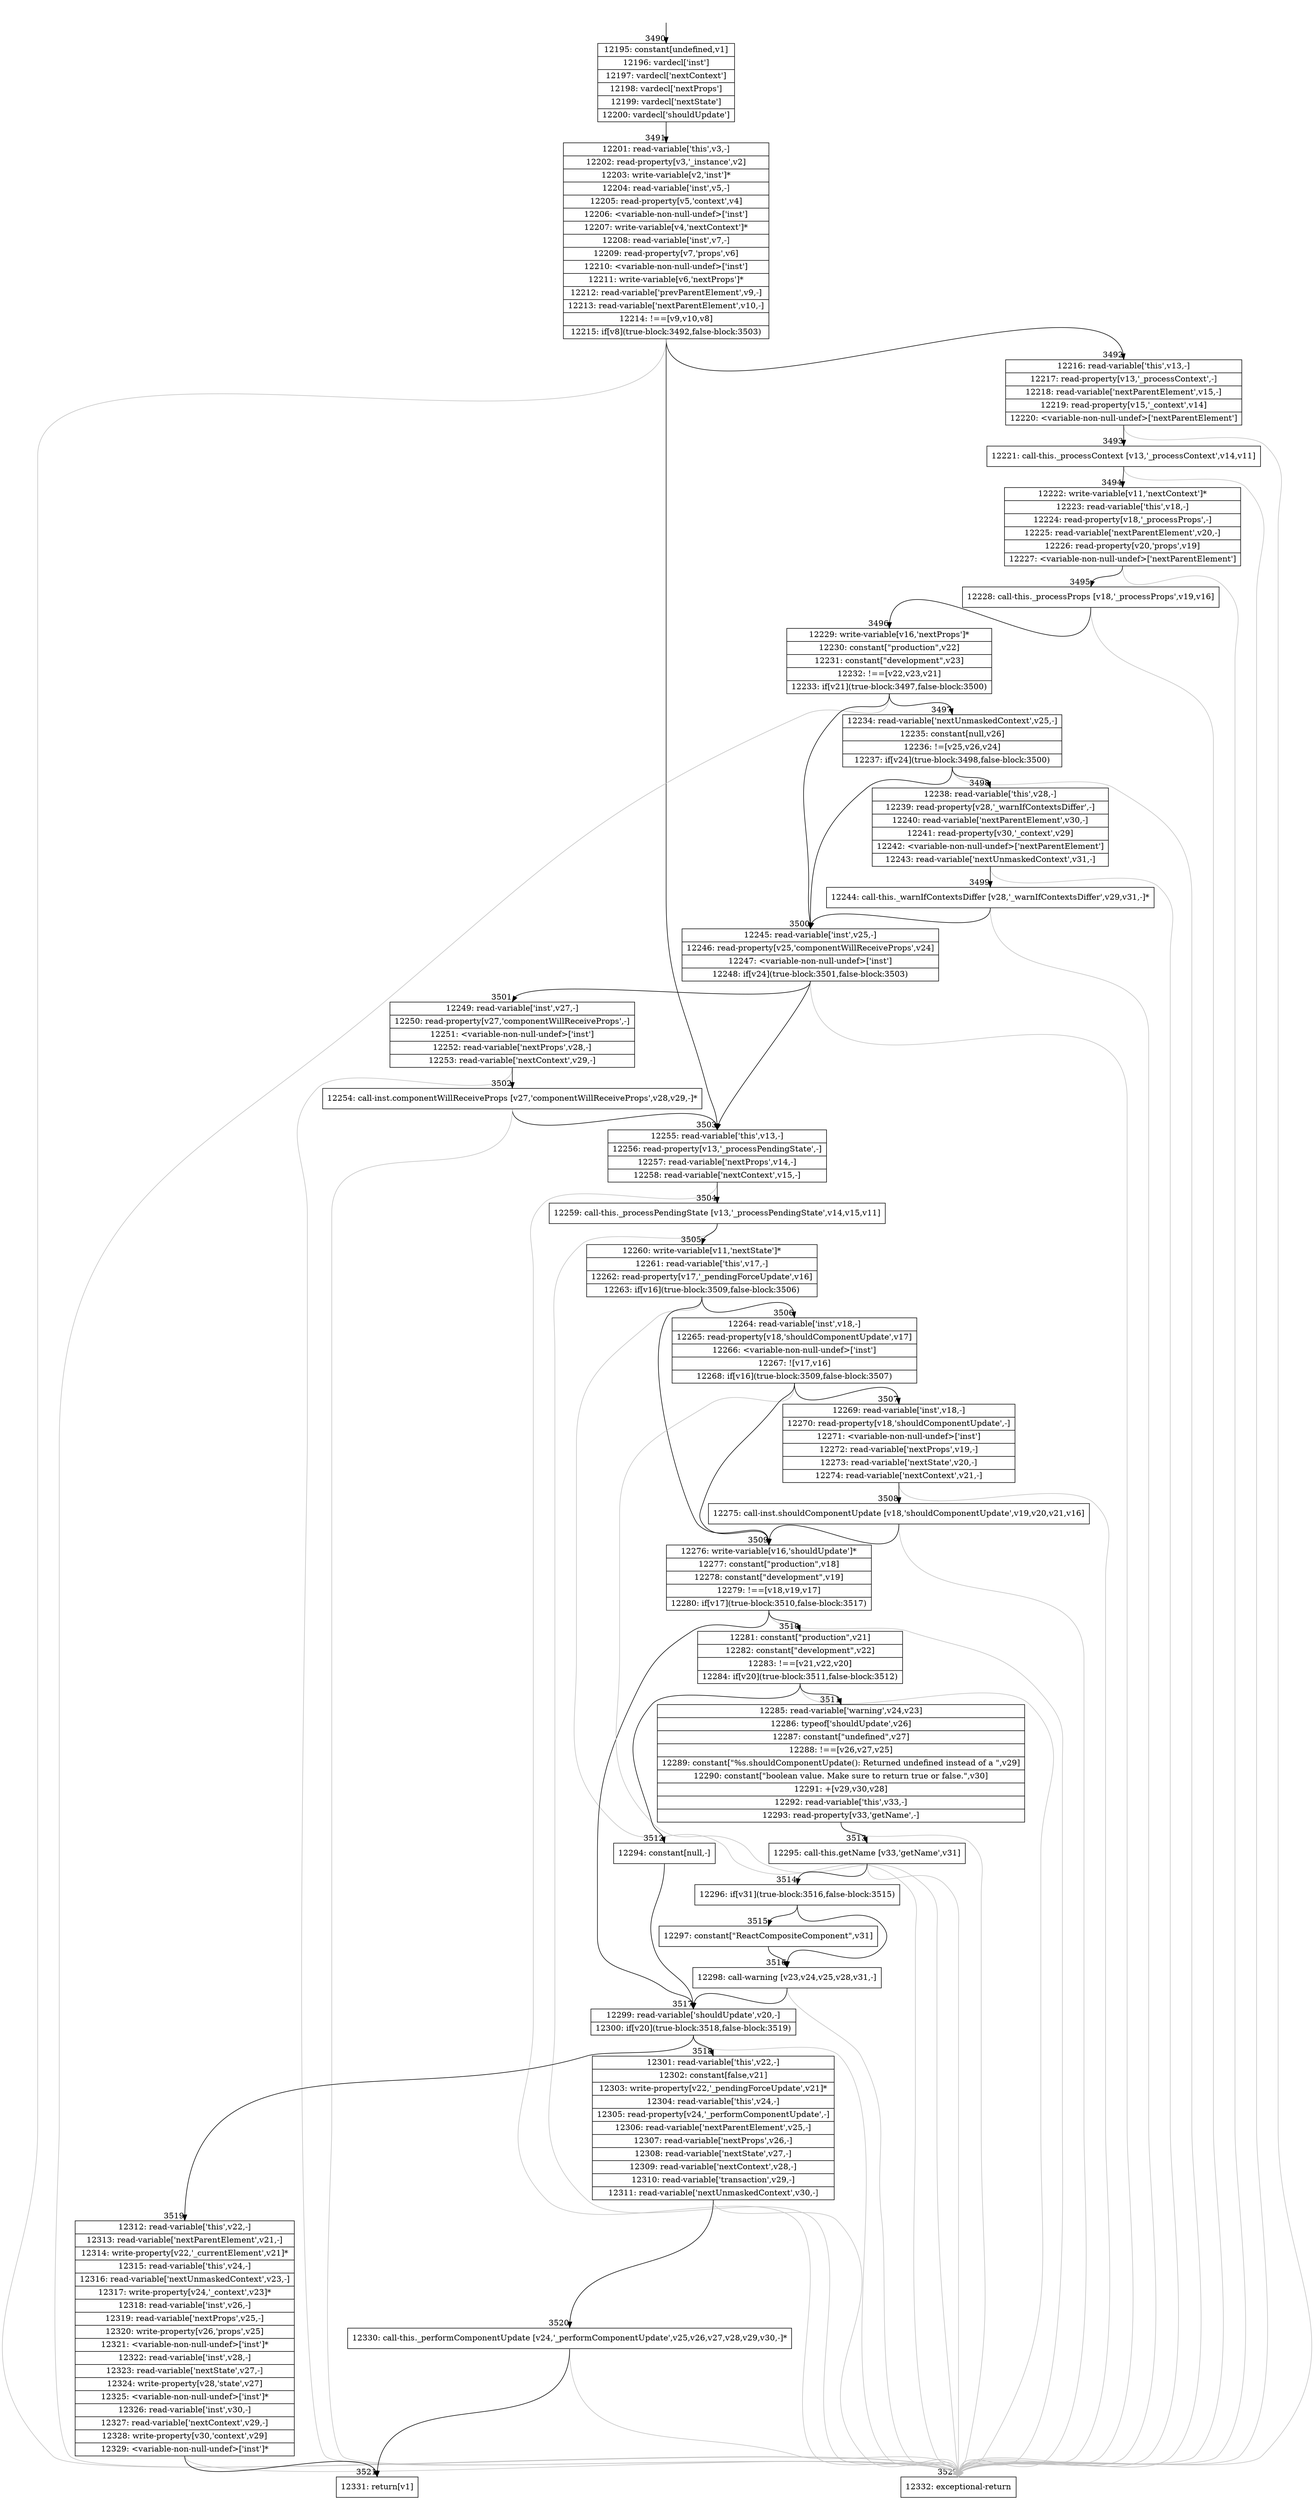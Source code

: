 digraph {
rankdir="TD"
BB_entry245[shape=none,label=""];
BB_entry245 -> BB3490 [tailport=s, headport=n, headlabel="    3490"]
BB3490 [shape=record label="{12195: constant[undefined,v1]|12196: vardecl['inst']|12197: vardecl['nextContext']|12198: vardecl['nextProps']|12199: vardecl['nextState']|12200: vardecl['shouldUpdate']}" ] 
BB3490 -> BB3491 [tailport=s, headport=n, headlabel="      3491"]
BB3491 [shape=record label="{12201: read-variable['this',v3,-]|12202: read-property[v3,'_instance',v2]|12203: write-variable[v2,'inst']*|12204: read-variable['inst',v5,-]|12205: read-property[v5,'context',v4]|12206: \<variable-non-null-undef\>['inst']|12207: write-variable[v4,'nextContext']*|12208: read-variable['inst',v7,-]|12209: read-property[v7,'props',v6]|12210: \<variable-non-null-undef\>['inst']|12211: write-variable[v6,'nextProps']*|12212: read-variable['prevParentElement',v9,-]|12213: read-variable['nextParentElement',v10,-]|12214: !==[v9,v10,v8]|12215: if[v8](true-block:3492,false-block:3503)}" ] 
BB3491 -> BB3492 [tailport=s, headport=n, headlabel="      3492"]
BB3491 -> BB3503 [tailport=s, headport=n, headlabel="      3503"]
BB3491 -> BB3522 [tailport=s, headport=n, color=gray, headlabel="      3522"]
BB3492 [shape=record label="{12216: read-variable['this',v13,-]|12217: read-property[v13,'_processContext',-]|12218: read-variable['nextParentElement',v15,-]|12219: read-property[v15,'_context',v14]|12220: \<variable-non-null-undef\>['nextParentElement']}" ] 
BB3492 -> BB3493 [tailport=s, headport=n, headlabel="      3493"]
BB3492 -> BB3522 [tailport=s, headport=n, color=gray]
BB3493 [shape=record label="{12221: call-this._processContext [v13,'_processContext',v14,v11]}" ] 
BB3493 -> BB3494 [tailport=s, headport=n, headlabel="      3494"]
BB3493 -> BB3522 [tailport=s, headport=n, color=gray]
BB3494 [shape=record label="{12222: write-variable[v11,'nextContext']*|12223: read-variable['this',v18,-]|12224: read-property[v18,'_processProps',-]|12225: read-variable['nextParentElement',v20,-]|12226: read-property[v20,'props',v19]|12227: \<variable-non-null-undef\>['nextParentElement']}" ] 
BB3494 -> BB3495 [tailport=s, headport=n, headlabel="      3495"]
BB3494 -> BB3522 [tailport=s, headport=n, color=gray]
BB3495 [shape=record label="{12228: call-this._processProps [v18,'_processProps',v19,v16]}" ] 
BB3495 -> BB3496 [tailport=s, headport=n, headlabel="      3496"]
BB3495 -> BB3522 [tailport=s, headport=n, color=gray]
BB3496 [shape=record label="{12229: write-variable[v16,'nextProps']*|12230: constant[\"production\",v22]|12231: constant[\"development\",v23]|12232: !==[v22,v23,v21]|12233: if[v21](true-block:3497,false-block:3500)}" ] 
BB3496 -> BB3497 [tailport=s, headport=n, headlabel="      3497"]
BB3496 -> BB3500 [tailport=s, headport=n, headlabel="      3500"]
BB3496 -> BB3522 [tailport=s, headport=n, color=gray]
BB3497 [shape=record label="{12234: read-variable['nextUnmaskedContext',v25,-]|12235: constant[null,v26]|12236: !=[v25,v26,v24]|12237: if[v24](true-block:3498,false-block:3500)}" ] 
BB3497 -> BB3498 [tailport=s, headport=n, headlabel="      3498"]
BB3497 -> BB3500 [tailport=s, headport=n]
BB3497 -> BB3522 [tailport=s, headport=n, color=gray]
BB3498 [shape=record label="{12238: read-variable['this',v28,-]|12239: read-property[v28,'_warnIfContextsDiffer',-]|12240: read-variable['nextParentElement',v30,-]|12241: read-property[v30,'_context',v29]|12242: \<variable-non-null-undef\>['nextParentElement']|12243: read-variable['nextUnmaskedContext',v31,-]}" ] 
BB3498 -> BB3499 [tailport=s, headport=n, headlabel="      3499"]
BB3498 -> BB3522 [tailport=s, headport=n, color=gray]
BB3499 [shape=record label="{12244: call-this._warnIfContextsDiffer [v28,'_warnIfContextsDiffer',v29,v31,-]*}" ] 
BB3499 -> BB3500 [tailport=s, headport=n]
BB3499 -> BB3522 [tailport=s, headport=n, color=gray]
BB3500 [shape=record label="{12245: read-variable['inst',v25,-]|12246: read-property[v25,'componentWillReceiveProps',v24]|12247: \<variable-non-null-undef\>['inst']|12248: if[v24](true-block:3501,false-block:3503)}" ] 
BB3500 -> BB3501 [tailport=s, headport=n, headlabel="      3501"]
BB3500 -> BB3503 [tailport=s, headport=n]
BB3500 -> BB3522 [tailport=s, headport=n, color=gray]
BB3501 [shape=record label="{12249: read-variable['inst',v27,-]|12250: read-property[v27,'componentWillReceiveProps',-]|12251: \<variable-non-null-undef\>['inst']|12252: read-variable['nextProps',v28,-]|12253: read-variable['nextContext',v29,-]}" ] 
BB3501 -> BB3502 [tailport=s, headport=n, headlabel="      3502"]
BB3501 -> BB3522 [tailport=s, headport=n, color=gray]
BB3502 [shape=record label="{12254: call-inst.componentWillReceiveProps [v27,'componentWillReceiveProps',v28,v29,-]*}" ] 
BB3502 -> BB3503 [tailport=s, headport=n]
BB3502 -> BB3522 [tailport=s, headport=n, color=gray]
BB3503 [shape=record label="{12255: read-variable['this',v13,-]|12256: read-property[v13,'_processPendingState',-]|12257: read-variable['nextProps',v14,-]|12258: read-variable['nextContext',v15,-]}" ] 
BB3503 -> BB3504 [tailport=s, headport=n, headlabel="      3504"]
BB3503 -> BB3522 [tailport=s, headport=n, color=gray]
BB3504 [shape=record label="{12259: call-this._processPendingState [v13,'_processPendingState',v14,v15,v11]}" ] 
BB3504 -> BB3505 [tailport=s, headport=n, headlabel="      3505"]
BB3504 -> BB3522 [tailport=s, headport=n, color=gray]
BB3505 [shape=record label="{12260: write-variable[v11,'nextState']*|12261: read-variable['this',v17,-]|12262: read-property[v17,'_pendingForceUpdate',v16]|12263: if[v16](true-block:3509,false-block:3506)}" ] 
BB3505 -> BB3509 [tailport=s, headport=n, headlabel="      3509"]
BB3505 -> BB3506 [tailport=s, headport=n, headlabel="      3506"]
BB3505 -> BB3522 [tailport=s, headport=n, color=gray]
BB3506 [shape=record label="{12264: read-variable['inst',v18,-]|12265: read-property[v18,'shouldComponentUpdate',v17]|12266: \<variable-non-null-undef\>['inst']|12267: ![v17,v16]|12268: if[v16](true-block:3509,false-block:3507)}" ] 
BB3506 -> BB3509 [tailport=s, headport=n]
BB3506 -> BB3507 [tailport=s, headport=n, headlabel="      3507"]
BB3506 -> BB3522 [tailport=s, headport=n, color=gray]
BB3507 [shape=record label="{12269: read-variable['inst',v18,-]|12270: read-property[v18,'shouldComponentUpdate',-]|12271: \<variable-non-null-undef\>['inst']|12272: read-variable['nextProps',v19,-]|12273: read-variable['nextState',v20,-]|12274: read-variable['nextContext',v21,-]}" ] 
BB3507 -> BB3508 [tailport=s, headport=n, headlabel="      3508"]
BB3507 -> BB3522 [tailport=s, headport=n, color=gray]
BB3508 [shape=record label="{12275: call-inst.shouldComponentUpdate [v18,'shouldComponentUpdate',v19,v20,v21,v16]}" ] 
BB3508 -> BB3509 [tailport=s, headport=n]
BB3508 -> BB3522 [tailport=s, headport=n, color=gray]
BB3509 [shape=record label="{12276: write-variable[v16,'shouldUpdate']*|12277: constant[\"production\",v18]|12278: constant[\"development\",v19]|12279: !==[v18,v19,v17]|12280: if[v17](true-block:3510,false-block:3517)}" ] 
BB3509 -> BB3510 [tailport=s, headport=n, headlabel="      3510"]
BB3509 -> BB3517 [tailport=s, headport=n, headlabel="      3517"]
BB3509 -> BB3522 [tailport=s, headport=n, color=gray]
BB3510 [shape=record label="{12281: constant[\"production\",v21]|12282: constant[\"development\",v22]|12283: !==[v21,v22,v20]|12284: if[v20](true-block:3511,false-block:3512)}" ] 
BB3510 -> BB3511 [tailport=s, headport=n, headlabel="      3511"]
BB3510 -> BB3512 [tailport=s, headport=n, headlabel="      3512"]
BB3510 -> BB3522 [tailport=s, headport=n, color=gray]
BB3511 [shape=record label="{12285: read-variable['warning',v24,v23]|12286: typeof['shouldUpdate',v26]|12287: constant[\"undefined\",v27]|12288: !==[v26,v27,v25]|12289: constant[\"%s.shouldComponentUpdate(): Returned undefined instead of a \",v29]|12290: constant[\"boolean value. Make sure to return true or false.\",v30]|12291: +[v29,v30,v28]|12292: read-variable['this',v33,-]|12293: read-property[v33,'getName',-]}" ] 
BB3511 -> BB3513 [tailport=s, headport=n, headlabel="      3513"]
BB3511 -> BB3522 [tailport=s, headport=n, color=gray]
BB3512 [shape=record label="{12294: constant[null,-]}" ] 
BB3512 -> BB3517 [tailport=s, headport=n]
BB3513 [shape=record label="{12295: call-this.getName [v33,'getName',v31]}" ] 
BB3513 -> BB3514 [tailport=s, headport=n, headlabel="      3514"]
BB3513 -> BB3522 [tailport=s, headport=n, color=gray]
BB3514 [shape=record label="{12296: if[v31](true-block:3516,false-block:3515)}" ] 
BB3514 -> BB3516 [tailport=s, headport=n, headlabel="      3516"]
BB3514 -> BB3515 [tailport=s, headport=n, headlabel="      3515"]
BB3515 [shape=record label="{12297: constant[\"ReactCompositeComponent\",v31]}" ] 
BB3515 -> BB3516 [tailport=s, headport=n]
BB3516 [shape=record label="{12298: call-warning [v23,v24,v25,v28,v31,-]}" ] 
BB3516 -> BB3517 [tailport=s, headport=n]
BB3516 -> BB3522 [tailport=s, headport=n, color=gray]
BB3517 [shape=record label="{12299: read-variable['shouldUpdate',v20,-]|12300: if[v20](true-block:3518,false-block:3519)}" ] 
BB3517 -> BB3518 [tailport=s, headport=n, headlabel="      3518"]
BB3517 -> BB3519 [tailport=s, headport=n, headlabel="      3519"]
BB3517 -> BB3522 [tailport=s, headport=n, color=gray]
BB3518 [shape=record label="{12301: read-variable['this',v22,-]|12302: constant[false,v21]|12303: write-property[v22,'_pendingForceUpdate',v21]*|12304: read-variable['this',v24,-]|12305: read-property[v24,'_performComponentUpdate',-]|12306: read-variable['nextParentElement',v25,-]|12307: read-variable['nextProps',v26,-]|12308: read-variable['nextState',v27,-]|12309: read-variable['nextContext',v28,-]|12310: read-variable['transaction',v29,-]|12311: read-variable['nextUnmaskedContext',v30,-]}" ] 
BB3518 -> BB3520 [tailport=s, headport=n, headlabel="      3520"]
BB3518 -> BB3522 [tailport=s, headport=n, color=gray]
BB3519 [shape=record label="{12312: read-variable['this',v22,-]|12313: read-variable['nextParentElement',v21,-]|12314: write-property[v22,'_currentElement',v21]*|12315: read-variable['this',v24,-]|12316: read-variable['nextUnmaskedContext',v23,-]|12317: write-property[v24,'_context',v23]*|12318: read-variable['inst',v26,-]|12319: read-variable['nextProps',v25,-]|12320: write-property[v26,'props',v25]|12321: \<variable-non-null-undef\>['inst']*|12322: read-variable['inst',v28,-]|12323: read-variable['nextState',v27,-]|12324: write-property[v28,'state',v27]|12325: \<variable-non-null-undef\>['inst']*|12326: read-variable['inst',v30,-]|12327: read-variable['nextContext',v29,-]|12328: write-property[v30,'context',v29]|12329: \<variable-non-null-undef\>['inst']*}" ] 
BB3519 -> BB3521 [tailport=s, headport=n, headlabel="      3521"]
BB3519 -> BB3522 [tailport=s, headport=n, color=gray]
BB3520 [shape=record label="{12330: call-this._performComponentUpdate [v24,'_performComponentUpdate',v25,v26,v27,v28,v29,v30,-]*}" ] 
BB3520 -> BB3521 [tailport=s, headport=n]
BB3520 -> BB3522 [tailport=s, headport=n, color=gray]
BB3521 [shape=record label="{12331: return[v1]}" ] 
BB3522 [shape=record label="{12332: exceptional-return}" ] 
//#$~ 6816
}
